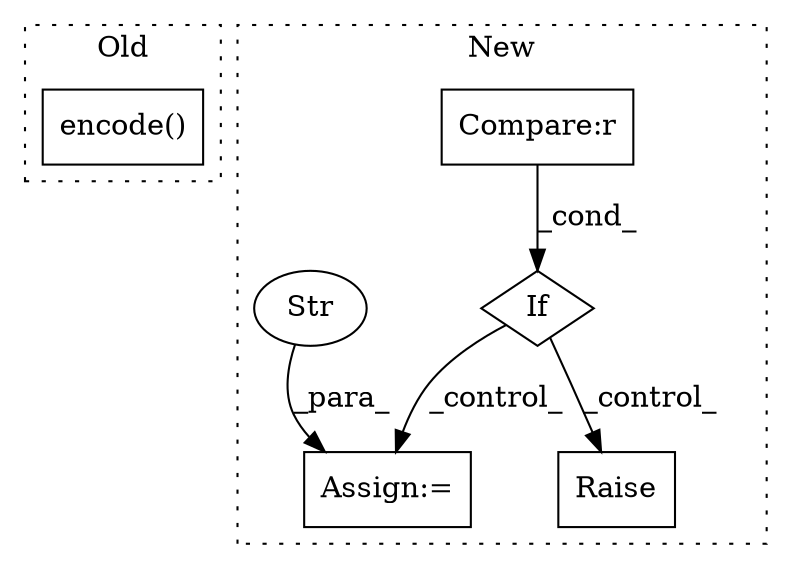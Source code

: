 digraph G {
subgraph cluster0 {
1 [label="encode()" a="75" s="2812" l="19" shape="box"];
label = "Old";
style="dotted";
}
subgraph cluster1 {
2 [label="Raise" a="91" s="3256" l="6" shape="box"];
3 [label="If" a="96" s="3039" l="3" shape="diamond"];
4 [label="Compare:r" a="40" s="3042" l="6" shape="box"];
5 [label="Assign:=" a="68" s="3073" l="3" shape="box"];
6 [label="Str" a="66" s="3076" l="35" shape="ellipse"];
label = "New";
style="dotted";
}
3 -> 2 [label="_control_"];
3 -> 5 [label="_control_"];
4 -> 3 [label="_cond_"];
6 -> 5 [label="_para_"];
}